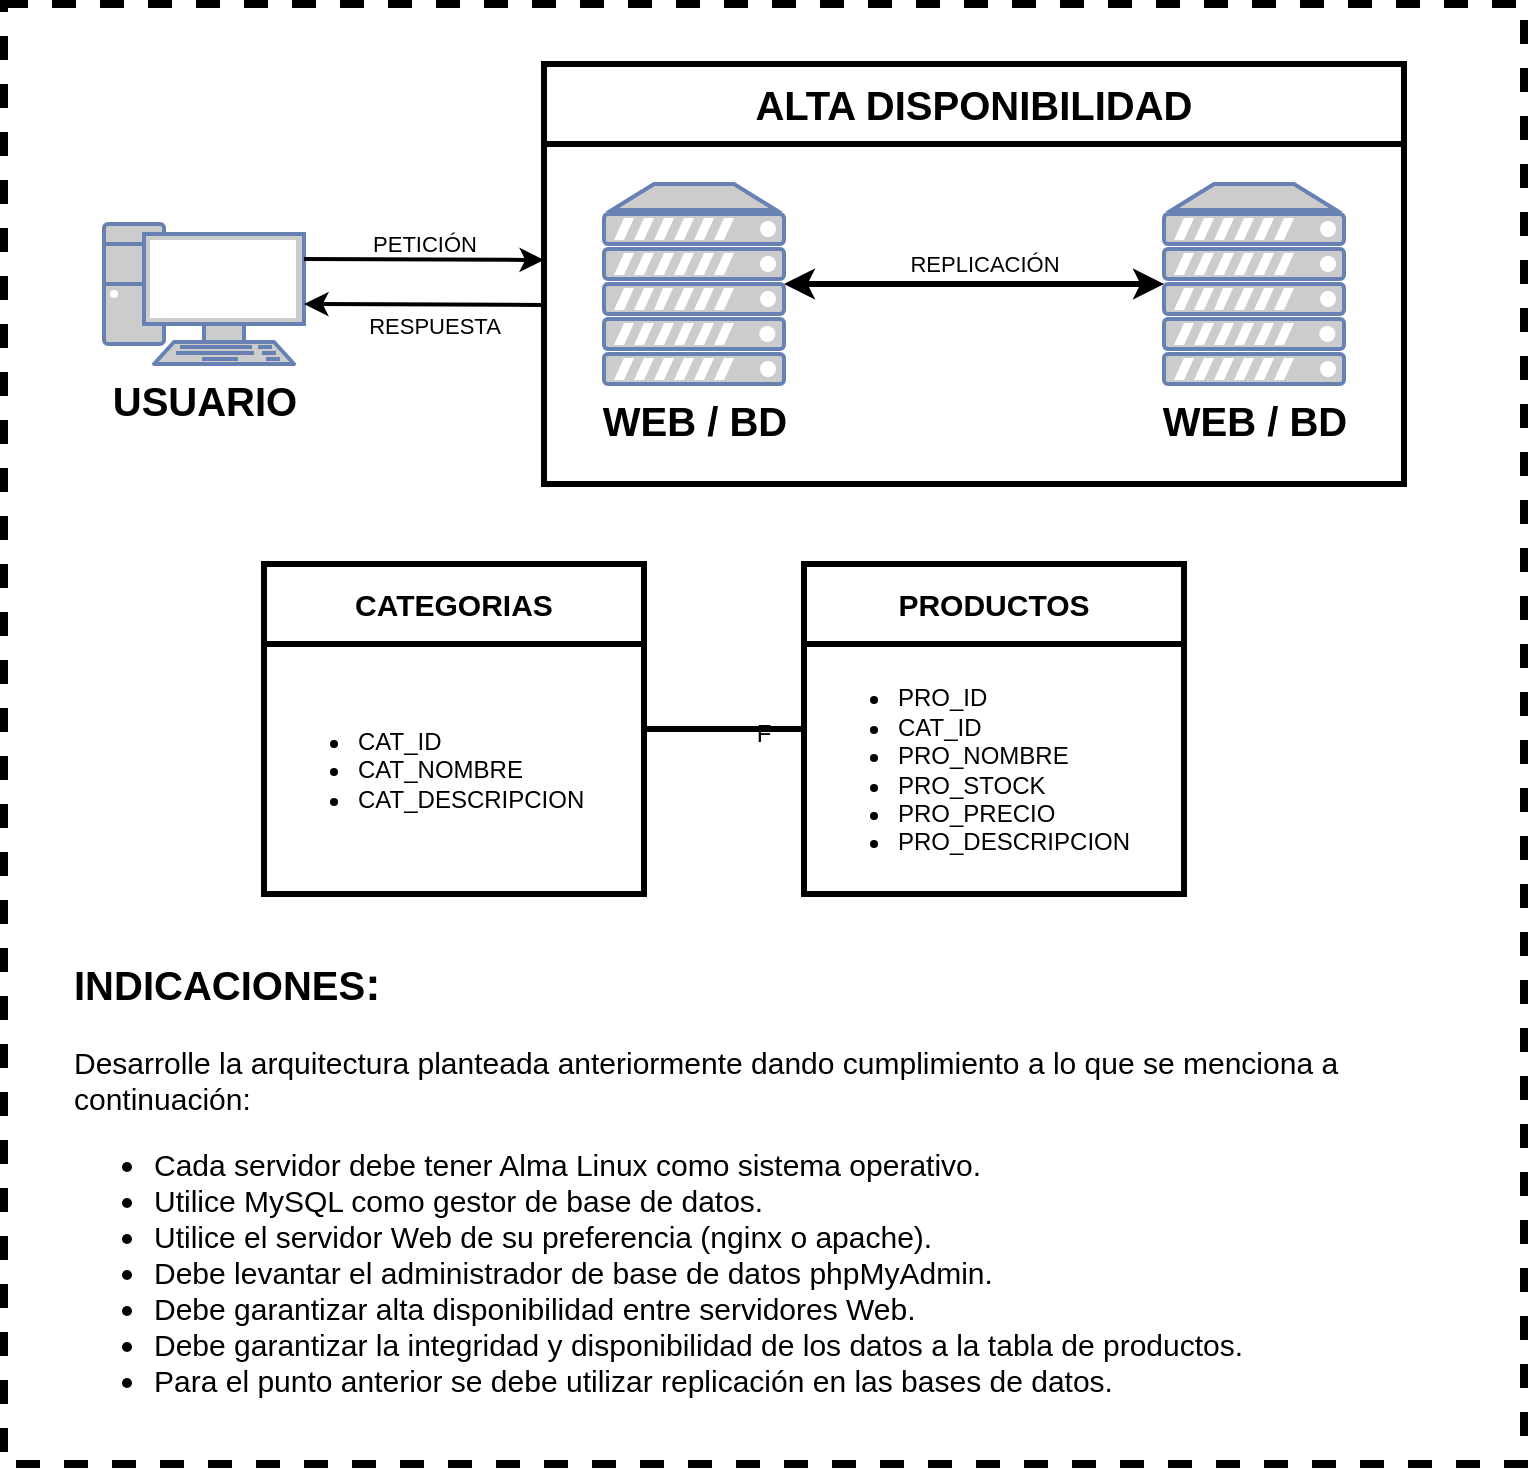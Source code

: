 <mxfile version="21.3.2" type="github">
  <diagram name="Página-1" id="dgo7cwSUL4VlbmiZqwIb">
    <mxGraphModel dx="1026" dy="633" grid="1" gridSize="10" guides="1" tooltips="1" connect="1" arrows="1" fold="1" page="1" pageScale="1" pageWidth="827" pageHeight="1169" background="#FFFFFF" math="0" shadow="0">
      <root>
        <mxCell id="0" />
        <mxCell id="1" parent="0" />
        <mxCell id="2mgMftnQy1dVy7I0jVlI-13" value="F" style="rounded=0;whiteSpace=wrap;html=1;fillColor=none;strokeWidth=4;strokeColor=#000000;perimeterSpacing=0;glass=0;shadow=0;dashed=1;" vertex="1" parent="1">
          <mxGeometry x="50" y="120" width="760" height="730" as="geometry" />
        </mxCell>
        <mxCell id="2mgMftnQy1dVy7I0jVlI-1" value="&lt;font color=&quot;#000000&quot; style=&quot;font-size: 20px;&quot;&gt;&lt;b&gt;USUARIO&lt;/b&gt;&lt;/font&gt;" style="fontColor=#0066CC;verticalAlign=top;verticalLabelPosition=bottom;labelPosition=center;align=center;html=1;outlineConnect=0;fillColor=#CCCCCC;strokeColor=#6881B3;gradientColor=none;gradientDirection=north;strokeWidth=2;shape=mxgraph.networks.pc;" vertex="1" parent="1">
          <mxGeometry x="100" y="230" width="100" height="70" as="geometry" />
        </mxCell>
        <mxCell id="2mgMftnQy1dVy7I0jVlI-2" value="&lt;font style=&quot;font-size: 20px;&quot;&gt;&lt;b&gt;&lt;font color=&quot;#000000&quot;&gt;WEB / BD&lt;/font&gt;&lt;br&gt;&lt;/b&gt;&lt;/font&gt;" style="fontColor=#0066CC;verticalAlign=top;verticalLabelPosition=bottom;labelPosition=center;align=center;html=1;outlineConnect=0;fillColor=#CCCCCC;strokeColor=#6881B3;gradientColor=none;gradientDirection=north;strokeWidth=2;shape=mxgraph.networks.server;" vertex="1" parent="1">
          <mxGeometry x="350" y="210" width="90" height="100" as="geometry" />
        </mxCell>
        <mxCell id="2mgMftnQy1dVy7I0jVlI-5" value="&lt;font color=&quot;#000000&quot; style=&quot;font-size: 20px;&quot;&gt;ALTA DISPONIBILIDAD&lt;/font&gt;" style="swimlane;whiteSpace=wrap;html=1;startSize=40;fillColor=none;strokeColor=#000000;strokeWidth=3;" vertex="1" parent="1">
          <mxGeometry x="320" y="150" width="430" height="210" as="geometry" />
        </mxCell>
        <mxCell id="2mgMftnQy1dVy7I0jVlI-4" value="&lt;font color=&quot;#000000&quot; style=&quot;font-size: 20px;&quot;&gt;&lt;b&gt;WEB / BD&lt;/b&gt;&lt;/font&gt;" style="fontColor=#0066CC;verticalAlign=top;verticalLabelPosition=bottom;labelPosition=center;align=center;html=1;outlineConnect=0;fillColor=#CCCCCC;strokeColor=#6881B3;gradientColor=none;gradientDirection=north;strokeWidth=2;shape=mxgraph.networks.server;" vertex="1" parent="2mgMftnQy1dVy7I0jVlI-5">
          <mxGeometry x="310" y="60" width="90" height="100" as="geometry" />
        </mxCell>
        <mxCell id="2mgMftnQy1dVy7I0jVlI-6" value="" style="endArrow=classic;startArrow=classic;html=1;rounded=0;entryX=0;entryY=0.5;entryDx=0;entryDy=0;entryPerimeter=0;exitX=1;exitY=0.5;exitDx=0;exitDy=0;exitPerimeter=0;strokeWidth=3;strokeColor=#000000;" edge="1" parent="1" source="2mgMftnQy1dVy7I0jVlI-2" target="2mgMftnQy1dVy7I0jVlI-4">
          <mxGeometry width="50" height="50" relative="1" as="geometry">
            <mxPoint x="390" y="350" as="sourcePoint" />
            <mxPoint x="440" y="300" as="targetPoint" />
          </mxGeometry>
        </mxCell>
        <mxCell id="2mgMftnQy1dVy7I0jVlI-7" value="&lt;font color=&quot;#000000&quot;&gt;REPLICACIÓN&lt;/font&gt;" style="edgeLabel;html=1;align=center;verticalAlign=middle;resizable=0;points=[];labelBackgroundColor=none;" vertex="1" connectable="0" parent="2mgMftnQy1dVy7I0jVlI-6">
          <mxGeometry x="0.179" y="-2" relative="1" as="geometry">
            <mxPoint x="-12" y="-12" as="offset" />
          </mxGeometry>
        </mxCell>
        <mxCell id="2mgMftnQy1dVy7I0jVlI-8" value="" style="endArrow=classic;html=1;rounded=0;strokeWidth=2;strokeColor=#000000;" edge="1" parent="1">
          <mxGeometry width="50" height="50" relative="1" as="geometry">
            <mxPoint x="200" y="247.5" as="sourcePoint" />
            <mxPoint x="320" y="248" as="targetPoint" />
          </mxGeometry>
        </mxCell>
        <mxCell id="2mgMftnQy1dVy7I0jVlI-10" value="&lt;font color=&quot;#000000&quot;&gt;PETICIÓN&lt;/font&gt;" style="edgeLabel;html=1;align=center;verticalAlign=middle;resizable=0;points=[];labelBackgroundColor=none;" vertex="1" connectable="0" parent="2mgMftnQy1dVy7I0jVlI-8">
          <mxGeometry x="0.317" y="-1" relative="1" as="geometry">
            <mxPoint x="-19" y="-9" as="offset" />
          </mxGeometry>
        </mxCell>
        <mxCell id="2mgMftnQy1dVy7I0jVlI-9" value="" style="endArrow=none;html=1;rounded=0;strokeWidth=2;endFill=0;startArrow=classic;startFill=1;strokeColor=#000000;" edge="1" parent="1">
          <mxGeometry width="50" height="50" relative="1" as="geometry">
            <mxPoint x="200" y="270" as="sourcePoint" />
            <mxPoint x="320" y="270.5" as="targetPoint" />
          </mxGeometry>
        </mxCell>
        <mxCell id="2mgMftnQy1dVy7I0jVlI-11" value="&lt;font color=&quot;#000000&quot;&gt;RESPUESTA&lt;/font&gt;" style="edgeLabel;html=1;align=center;verticalAlign=middle;resizable=0;points=[];labelBackgroundColor=none;" vertex="1" connectable="0" parent="2mgMftnQy1dVy7I0jVlI-9">
          <mxGeometry x="0.083" y="-1" relative="1" as="geometry">
            <mxPoint y="9" as="offset" />
          </mxGeometry>
        </mxCell>
        <mxCell id="2mgMftnQy1dVy7I0jVlI-14" value="&lt;h1&gt;&lt;font color=&quot;#000000&quot;&gt;&lt;font style=&quot;font-size: 20px;&quot;&gt;INDICACIONES&lt;/font&gt;&lt;span style=&quot;font-size: 23px;&quot;&gt;:&lt;/span&gt;&lt;/font&gt;&lt;/h1&gt;&lt;h1 style=&quot;font-size: 15px;&quot;&gt;&lt;font style=&quot;font-size: 15px;&quot; color=&quot;#000000&quot;&gt;&lt;span style=&quot;font-weight: normal;&quot;&gt;Desarrolle la arquitectura&amp;nbsp;&lt;/span&gt;&lt;span style=&quot;caret-color: rgb(0, 0, 0); font-weight: 400;&quot;&gt;planteada anteriormente dando cumplimiento a lo que se menciona a continuación:&lt;/span&gt;&lt;br&gt;&lt;/font&gt;&lt;/h1&gt;&lt;div style=&quot;font-size: 15px;&quot;&gt;&lt;ul&gt;&lt;li&gt;&lt;font style=&quot;font-size: 15px;&quot; color=&quot;#000000&quot;&gt;&lt;span style=&quot;caret-color: rgb(0, 0, 0);&quot;&gt;Cada servidor debe tener Alma Linux como sistema operativo.&lt;/span&gt;&lt;/font&gt;&lt;/li&gt;&lt;li&gt;&lt;font style=&quot;font-size: 15px;&quot; color=&quot;#000000&quot;&gt;&lt;span style=&quot;caret-color: rgb(0, 0, 0);&quot;&gt;Utilice MySQL como gestor de base de datos.&lt;/span&gt;&lt;/font&gt;&lt;/li&gt;&lt;li&gt;&lt;font style=&quot;font-size: 15px;&quot; color=&quot;#000000&quot;&gt;&lt;span style=&quot;caret-color: rgb(0, 0, 0);&quot;&gt;Utilice el servidor Web de su preferencia (nginx o apache).&lt;/span&gt;&lt;/font&gt;&lt;/li&gt;&lt;li&gt;&lt;font style=&quot;font-size: 15px;&quot; color=&quot;#000000&quot;&gt;&lt;span style=&quot;caret-color: rgb(0, 0, 0);&quot;&gt;Debe levantar el administrador de base de datos phpMyAdmin.&lt;/span&gt;&lt;/font&gt;&lt;/li&gt;&lt;li&gt;&lt;font style=&quot;font-size: 15px;&quot; color=&quot;#000000&quot;&gt;&lt;span style=&quot;caret-color: rgb(0, 0, 0);&quot;&gt;Debe garantizar alta disponibilidad entre servidores Web.&lt;/span&gt;&lt;/font&gt;&lt;/li&gt;&lt;li&gt;&lt;font style=&quot;font-size: 15px;&quot; color=&quot;#000000&quot;&gt;&lt;span style=&quot;caret-color: rgb(0, 0, 0);&quot;&gt;Debe garantizar la integridad y disponibilidad de los datos a la tabla de productos.&amp;nbsp;&lt;/span&gt;&lt;/font&gt;&lt;/li&gt;&lt;li&gt;&lt;font style=&quot;font-size: 15px;&quot; color=&quot;#000000&quot;&gt;&lt;span style=&quot;caret-color: rgb(0, 0, 0);&quot;&gt;Para el punto anterior se debe utilizar replicación en las bases de datos.&lt;/span&gt;&lt;/font&gt;&lt;/li&gt;&lt;/ul&gt;&lt;/div&gt;" style="text;html=1;strokeColor=none;fillColor=none;spacing=5;spacingTop=-20;whiteSpace=wrap;overflow=hidden;rounded=0;" vertex="1" parent="1">
          <mxGeometry x="80" y="590" width="700" height="235" as="geometry" />
        </mxCell>
        <mxCell id="2mgMftnQy1dVy7I0jVlI-19" value="&lt;font style=&quot;font-size: 15px;&quot; color=&quot;#000000&quot;&gt;CATEGORIAS&lt;/font&gt;" style="swimlane;whiteSpace=wrap;html=1;startSize=40;fillColor=none;strokeColor=#000000;strokeWidth=3;" vertex="1" parent="1">
          <mxGeometry x="180" y="400" width="190" height="165" as="geometry" />
        </mxCell>
        <mxCell id="2mgMftnQy1dVy7I0jVlI-22" value="&lt;ul&gt;&lt;li&gt;&lt;font color=&quot;#000000&quot;&gt;&lt;span style=&quot;caret-color: rgb(0, 0, 0);&quot;&gt;CAT_ID&lt;/span&gt;&lt;/font&gt;&lt;/li&gt;&lt;li&gt;&lt;font color=&quot;#000000&quot;&gt;&lt;span style=&quot;caret-color: rgb(0, 0, 0);&quot;&gt;CAT_NOMBRE&lt;/span&gt;&lt;/font&gt;&lt;/li&gt;&lt;li&gt;&lt;font color=&quot;#000000&quot;&gt;&lt;span style=&quot;caret-color: rgb(0, 0, 0);&quot;&gt;CAT_DESCRIPCION&lt;/span&gt;&lt;/font&gt;&lt;/li&gt;&lt;/ul&gt;" style="text;html=1;align=left;verticalAlign=middle;resizable=0;points=[];autosize=1;strokeColor=none;fillColor=none;" vertex="1" parent="2mgMftnQy1dVy7I0jVlI-19">
          <mxGeometry x="5" y="62.5" width="180" height="80" as="geometry" />
        </mxCell>
        <mxCell id="2mgMftnQy1dVy7I0jVlI-23" value="&lt;font style=&quot;font-size: 15px;&quot; color=&quot;#000000&quot;&gt;PRODUCTOS&lt;/font&gt;" style="swimlane;whiteSpace=wrap;html=1;startSize=40;fillColor=none;strokeColor=#000000;strokeWidth=3;" vertex="1" parent="1">
          <mxGeometry x="450" y="400" width="190" height="165" as="geometry" />
        </mxCell>
        <mxCell id="2mgMftnQy1dVy7I0jVlI-24" value="&lt;ul&gt;&lt;li&gt;&lt;font color=&quot;#000000&quot;&gt;&lt;span style=&quot;caret-color: rgb(0, 0, 0);&quot;&gt;PRO_ID&lt;/span&gt;&lt;/font&gt;&lt;/li&gt;&lt;li&gt;&lt;font color=&quot;#000000&quot;&gt;&lt;span style=&quot;caret-color: rgb(0, 0, 0);&quot;&gt;CAT_ID&lt;/span&gt;&lt;/font&gt;&lt;/li&gt;&lt;li&gt;&lt;font color=&quot;#000000&quot;&gt;&lt;span style=&quot;caret-color: rgb(0, 0, 0);&quot;&gt;PRO_NOMBRE&lt;/span&gt;&lt;/font&gt;&lt;/li&gt;&lt;li&gt;&lt;font color=&quot;#000000&quot;&gt;&lt;span style=&quot;caret-color: rgb(0, 0, 0);&quot;&gt;PRO_STOCK&lt;/span&gt;&lt;/font&gt;&lt;/li&gt;&lt;li&gt;&lt;font color=&quot;#000000&quot;&gt;&lt;span style=&quot;caret-color: rgb(0, 0, 0);&quot;&gt;PRO_PRECIO&lt;/span&gt;&lt;/font&gt;&lt;/li&gt;&lt;li&gt;&lt;font color=&quot;#000000&quot;&gt;&lt;span style=&quot;caret-color: rgb(0, 0, 0);&quot;&gt;PRO_DESCRIPCION&lt;/span&gt;&lt;/font&gt;&lt;/li&gt;&lt;/ul&gt;" style="text;html=1;align=left;verticalAlign=middle;resizable=0;points=[];autosize=1;strokeColor=none;fillColor=none;" vertex="1" parent="2mgMftnQy1dVy7I0jVlI-23">
          <mxGeometry x="5" y="42.5" width="180" height="120" as="geometry" />
        </mxCell>
        <mxCell id="2mgMftnQy1dVy7I0jVlI-25" value="" style="endArrow=none;html=1;rounded=0;exitX=1;exitY=0.5;exitDx=0;exitDy=0;entryX=0;entryY=0.5;entryDx=0;entryDy=0;strokeColor=#000000;strokeWidth=3;" edge="1" parent="1" source="2mgMftnQy1dVy7I0jVlI-19" target="2mgMftnQy1dVy7I0jVlI-23">
          <mxGeometry width="50" height="50" relative="1" as="geometry">
            <mxPoint x="50" y="520" as="sourcePoint" />
            <mxPoint x="100" y="470" as="targetPoint" />
          </mxGeometry>
        </mxCell>
      </root>
    </mxGraphModel>
  </diagram>
</mxfile>
